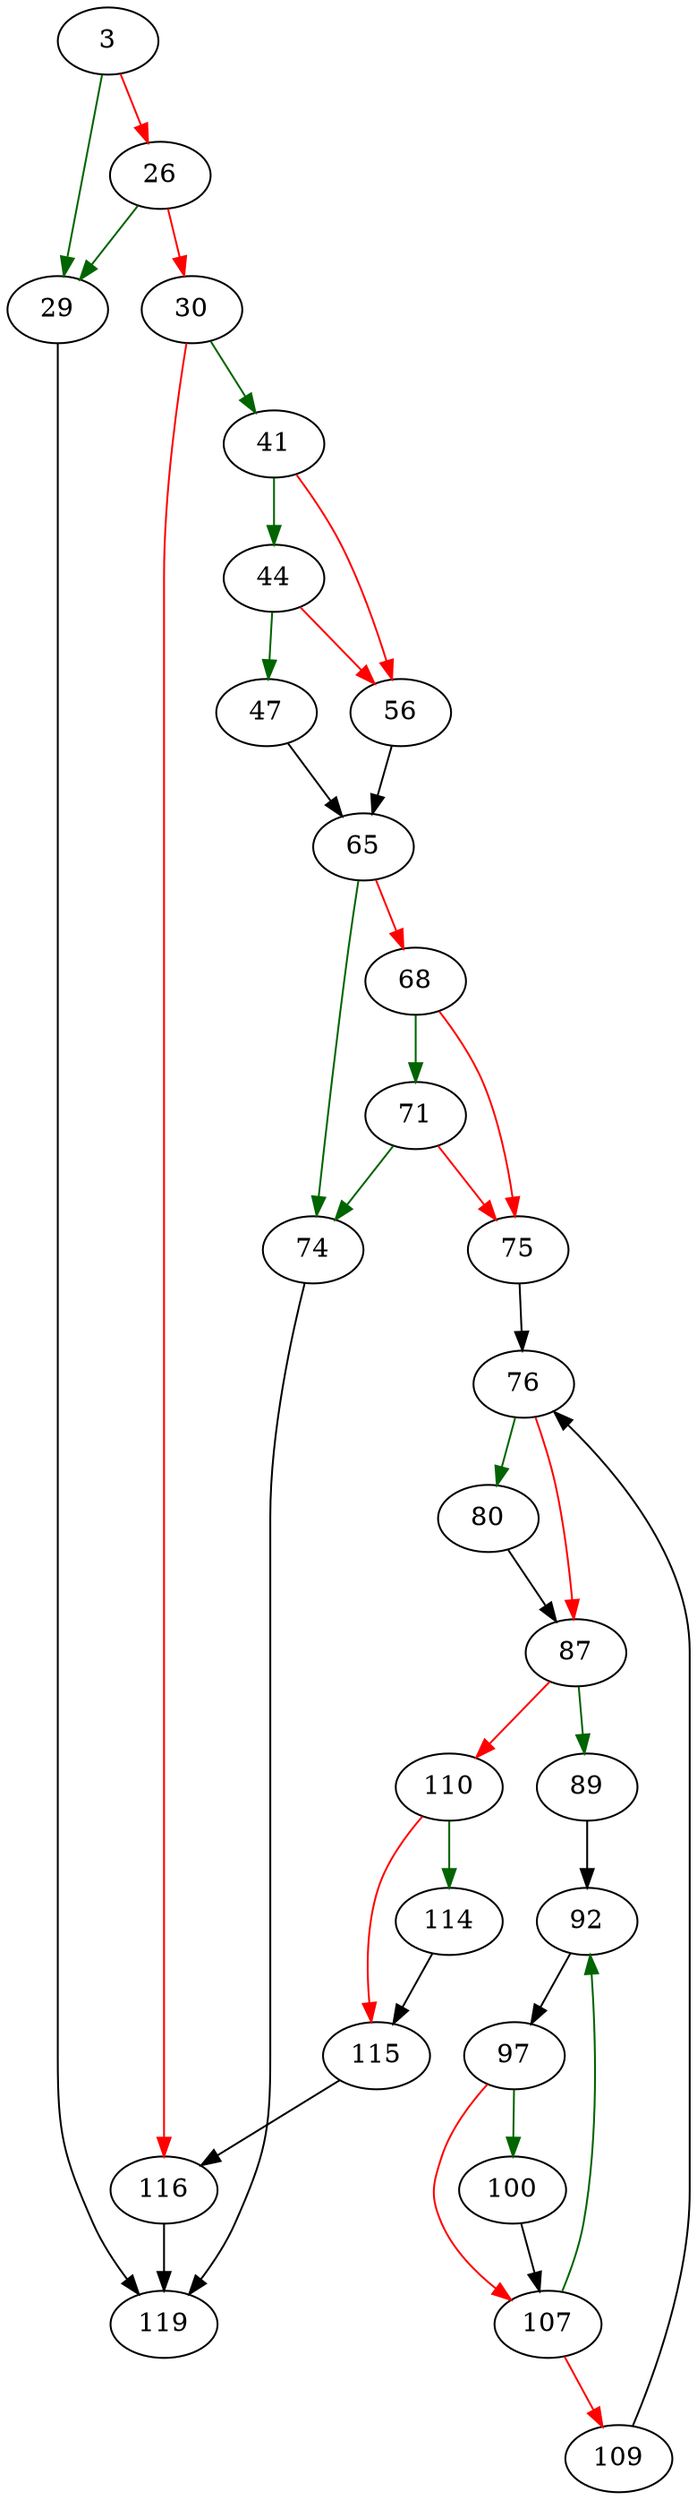 strict digraph "instrFunc" {
	// Node definitions.
	3 [entry=true];
	29;
	26;
	30;
	119;
	41;
	116;
	44;
	56;
	47;
	65;
	74;
	68;
	71;
	75;
	76;
	80;
	87;
	89;
	110;
	92;
	97;
	100;
	107;
	109;
	114;
	115;

	// Edge definitions.
	3 -> 29 [
		color=darkgreen
		cond=true
	];
	3 -> 26 [
		color=red
		cond=false
	];
	29 -> 119;
	26 -> 29 [
		color=darkgreen
		cond=true
	];
	26 -> 30 [
		color=red
		cond=false
	];
	30 -> 41 [
		color=darkgreen
		cond=true
	];
	30 -> 116 [
		color=red
		cond=false
	];
	41 -> 44 [
		color=darkgreen
		cond=true
	];
	41 -> 56 [
		color=red
		cond=false
	];
	116 -> 119;
	44 -> 56 [
		color=red
		cond=false
	];
	44 -> 47 [
		color=darkgreen
		cond=true
	];
	56 -> 65;
	47 -> 65;
	65 -> 74 [
		color=darkgreen
		cond=true
	];
	65 -> 68 [
		color=red
		cond=false
	];
	74 -> 119;
	68 -> 71 [
		color=darkgreen
		cond=true
	];
	68 -> 75 [
		color=red
		cond=false
	];
	71 -> 74 [
		color=darkgreen
		cond=true
	];
	71 -> 75 [
		color=red
		cond=false
	];
	75 -> 76;
	76 -> 80 [
		color=darkgreen
		cond=true
	];
	76 -> 87 [
		color=red
		cond=false
	];
	80 -> 87;
	87 -> 89 [
		color=darkgreen
		cond=true
	];
	87 -> 110 [
		color=red
		cond=false
	];
	89 -> 92;
	110 -> 114 [
		color=darkgreen
		cond=true
	];
	110 -> 115 [
		color=red
		cond=false
	];
	92 -> 97;
	97 -> 100 [
		color=darkgreen
		cond=true
	];
	97 -> 107 [
		color=red
		cond=false
	];
	100 -> 107;
	107 -> 92 [
		color=darkgreen
		cond=true
	];
	107 -> 109 [
		color=red
		cond=false
	];
	109 -> 76;
	114 -> 115;
	115 -> 116;
}